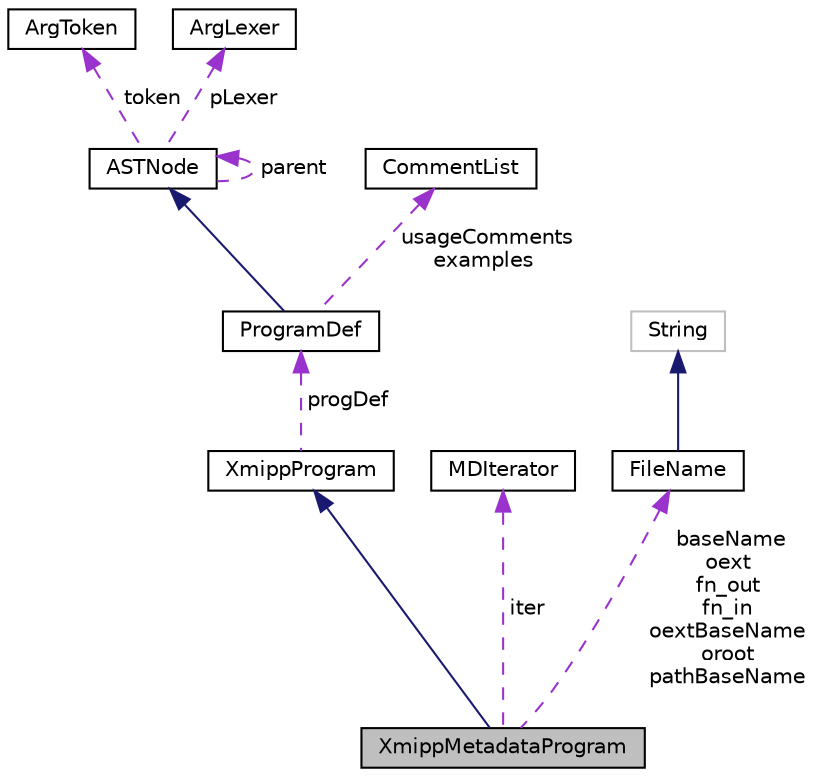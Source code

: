 digraph "XmippMetadataProgram"
{
  edge [fontname="Helvetica",fontsize="10",labelfontname="Helvetica",labelfontsize="10"];
  node [fontname="Helvetica",fontsize="10",shape=record];
  Node49 [label="XmippMetadataProgram",height=0.2,width=0.4,color="black", fillcolor="grey75", style="filled", fontcolor="black"];
  Node50 -> Node49 [dir="back",color="midnightblue",fontsize="10",style="solid",fontname="Helvetica"];
  Node50 [label="XmippProgram",height=0.2,width=0.4,color="black", fillcolor="white", style="filled",URL="$classXmippProgram.html"];
  Node51 -> Node50 [dir="back",color="darkorchid3",fontsize="10",style="dashed",label=" progDef" ,fontname="Helvetica"];
  Node51 [label="ProgramDef",height=0.2,width=0.4,color="black", fillcolor="white", style="filled",URL="$classProgramDef.html"];
  Node52 -> Node51 [dir="back",color="midnightblue",fontsize="10",style="solid",fontname="Helvetica"];
  Node52 [label="ASTNode",height=0.2,width=0.4,color="black", fillcolor="white", style="filled",URL="$classASTNode.html"];
  Node53 -> Node52 [dir="back",color="darkorchid3",fontsize="10",style="dashed",label=" token" ,fontname="Helvetica"];
  Node53 [label="ArgToken",height=0.2,width=0.4,color="black", fillcolor="white", style="filled",URL="$classArgToken.html"];
  Node54 -> Node52 [dir="back",color="darkorchid3",fontsize="10",style="dashed",label=" pLexer" ,fontname="Helvetica"];
  Node54 [label="ArgLexer",height=0.2,width=0.4,color="black", fillcolor="white", style="filled",URL="$classArgLexer.html"];
  Node52 -> Node52 [dir="back",color="darkorchid3",fontsize="10",style="dashed",label=" parent" ,fontname="Helvetica"];
  Node55 -> Node51 [dir="back",color="darkorchid3",fontsize="10",style="dashed",label=" usageComments\nexamples" ,fontname="Helvetica"];
  Node55 [label="CommentList",height=0.2,width=0.4,color="black", fillcolor="white", style="filled",URL="$classCommentList.html"];
  Node56 -> Node49 [dir="back",color="darkorchid3",fontsize="10",style="dashed",label=" iter" ,fontname="Helvetica"];
  Node56 [label="MDIterator",height=0.2,width=0.4,color="black", fillcolor="white", style="filled",URL="$classMDIterator.html"];
  Node57 -> Node49 [dir="back",color="darkorchid3",fontsize="10",style="dashed",label=" baseName\noext\nfn_out\nfn_in\noextBaseName\noroot\npathBaseName" ,fontname="Helvetica"];
  Node57 [label="FileName",height=0.2,width=0.4,color="black", fillcolor="white", style="filled",URL="$classFileName.html"];
  Node58 -> Node57 [dir="back",color="midnightblue",fontsize="10",style="solid",fontname="Helvetica"];
  Node58 [label="String",height=0.2,width=0.4,color="grey75", fillcolor="white", style="filled"];
}
